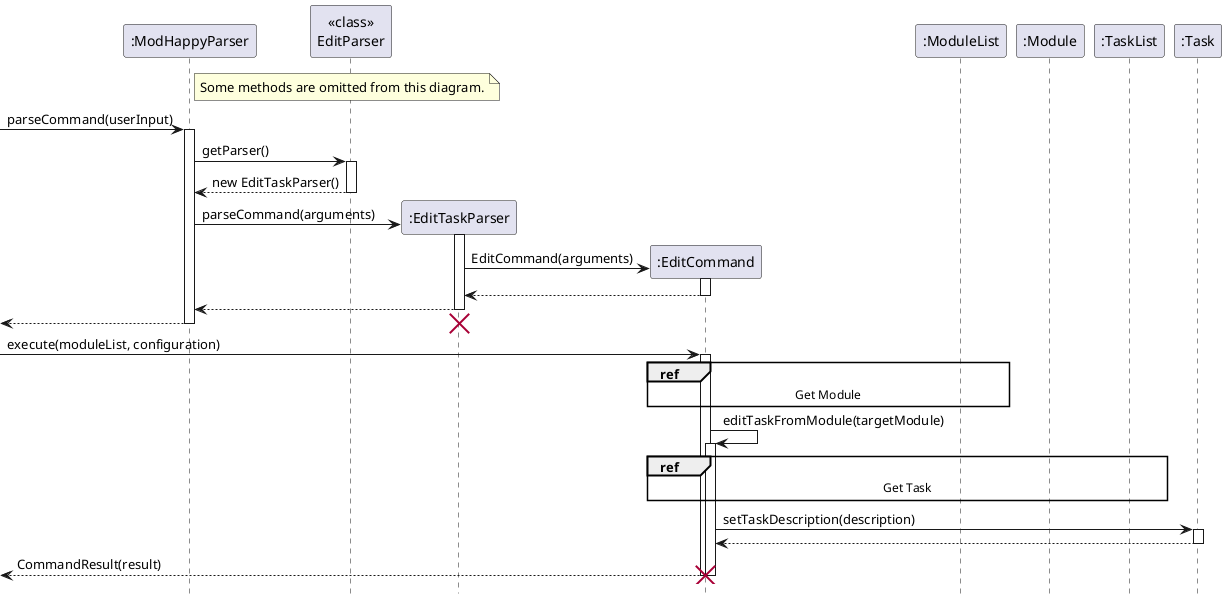 @startuml
'https://plantuml.com/sequence-diagram

skinparam shadowing false
participant ":ModHappyParser" as ModHappyParser
participant "<<class>>\nEditParser" as EditParser
participant ":EditTaskParser" as EditTaskParser
participant ":EditCommand" as EditCommand
participant ":ModuleList" as ModuleList
participant ":Module" as Module
participant ":TaskList" as TaskList
participant ":Task" as Task
hide footbox

note right of ModHappyParser
Some methods are omitted from this diagram.
end note

[->ModHappyParser:parseCommand(userInput)
activate ModHappyParser

ModHappyParser -> EditParser: getParser()
activate EditParser
return new EditTaskParser()
create EditTaskParser
ModHappyParser -> EditTaskParser: parseCommand(arguments)
activate EditTaskParser
create EditCommand
EditTaskParser -> EditCommand: EditCommand(arguments)
activate EditCommand
return
return
return

destroy EditTaskParser

[->EditCommand:execute(moduleList, configuration)
activate EditCommand
ref over EditCommand, ModuleList: Get Module
EditCommand -> EditCommand: editTaskFromModule(targetModule)
activate EditCommand
ref over EditCommand, TaskList: Get Task
EditCommand -> Task: setTaskDescription(description)
activate Task
return
deactivate Task
return CommandResult(result)
deactivate EditCommand

destroy EditCommand


@enduml
